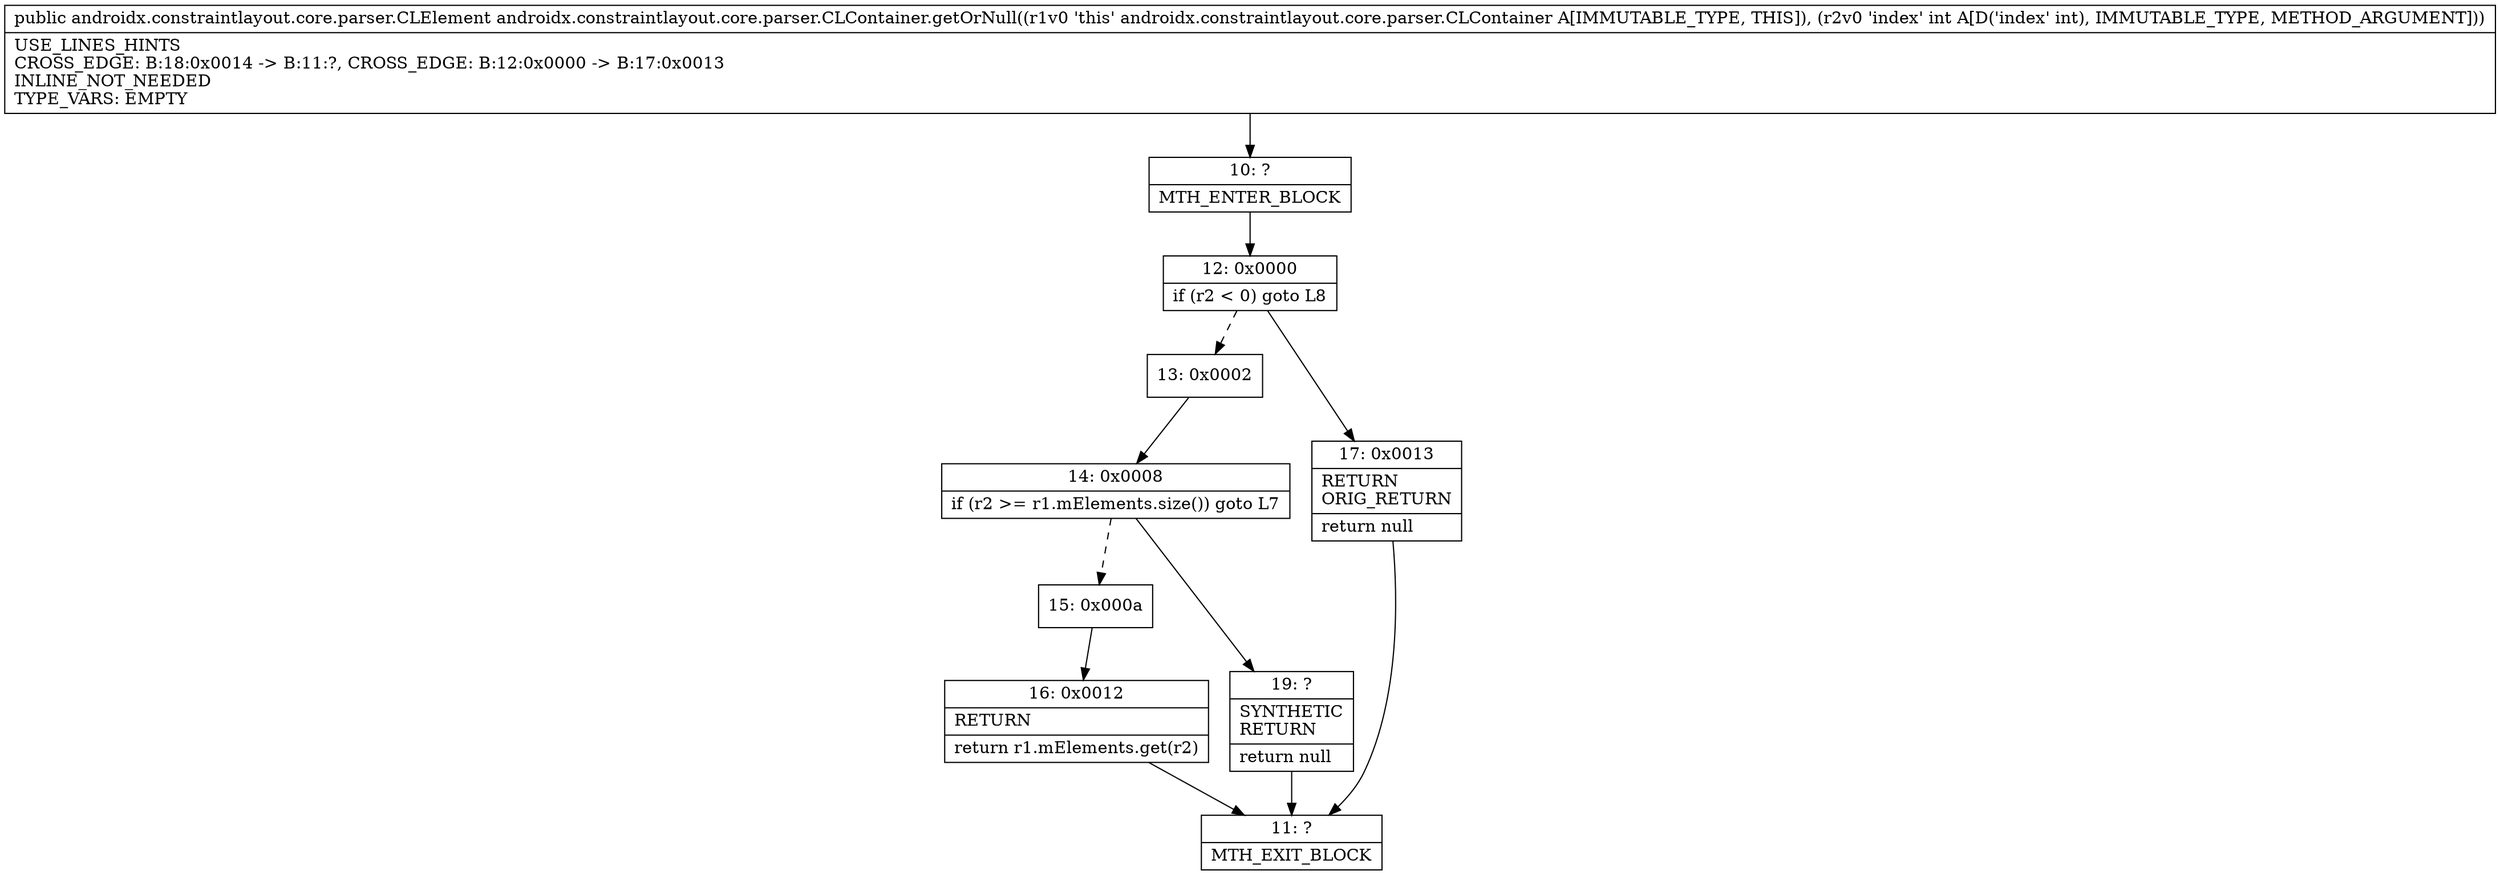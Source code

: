 digraph "CFG forandroidx.constraintlayout.core.parser.CLContainer.getOrNull(I)Landroidx\/constraintlayout\/core\/parser\/CLElement;" {
Node_10 [shape=record,label="{10\:\ ?|MTH_ENTER_BLOCK\l}"];
Node_12 [shape=record,label="{12\:\ 0x0000|if (r2 \< 0) goto L8\l}"];
Node_13 [shape=record,label="{13\:\ 0x0002}"];
Node_14 [shape=record,label="{14\:\ 0x0008|if (r2 \>= r1.mElements.size()) goto L7\l}"];
Node_15 [shape=record,label="{15\:\ 0x000a}"];
Node_16 [shape=record,label="{16\:\ 0x0012|RETURN\l|return r1.mElements.get(r2)\l}"];
Node_11 [shape=record,label="{11\:\ ?|MTH_EXIT_BLOCK\l}"];
Node_19 [shape=record,label="{19\:\ ?|SYNTHETIC\lRETURN\l|return null\l}"];
Node_17 [shape=record,label="{17\:\ 0x0013|RETURN\lORIG_RETURN\l|return null\l}"];
MethodNode[shape=record,label="{public androidx.constraintlayout.core.parser.CLElement androidx.constraintlayout.core.parser.CLContainer.getOrNull((r1v0 'this' androidx.constraintlayout.core.parser.CLContainer A[IMMUTABLE_TYPE, THIS]), (r2v0 'index' int A[D('index' int), IMMUTABLE_TYPE, METHOD_ARGUMENT]))  | USE_LINES_HINTS\lCROSS_EDGE: B:18:0x0014 \-\> B:11:?, CROSS_EDGE: B:12:0x0000 \-\> B:17:0x0013\lINLINE_NOT_NEEDED\lTYPE_VARS: EMPTY\l}"];
MethodNode -> Node_10;Node_10 -> Node_12;
Node_12 -> Node_13[style=dashed];
Node_12 -> Node_17;
Node_13 -> Node_14;
Node_14 -> Node_15[style=dashed];
Node_14 -> Node_19;
Node_15 -> Node_16;
Node_16 -> Node_11;
Node_19 -> Node_11;
Node_17 -> Node_11;
}

